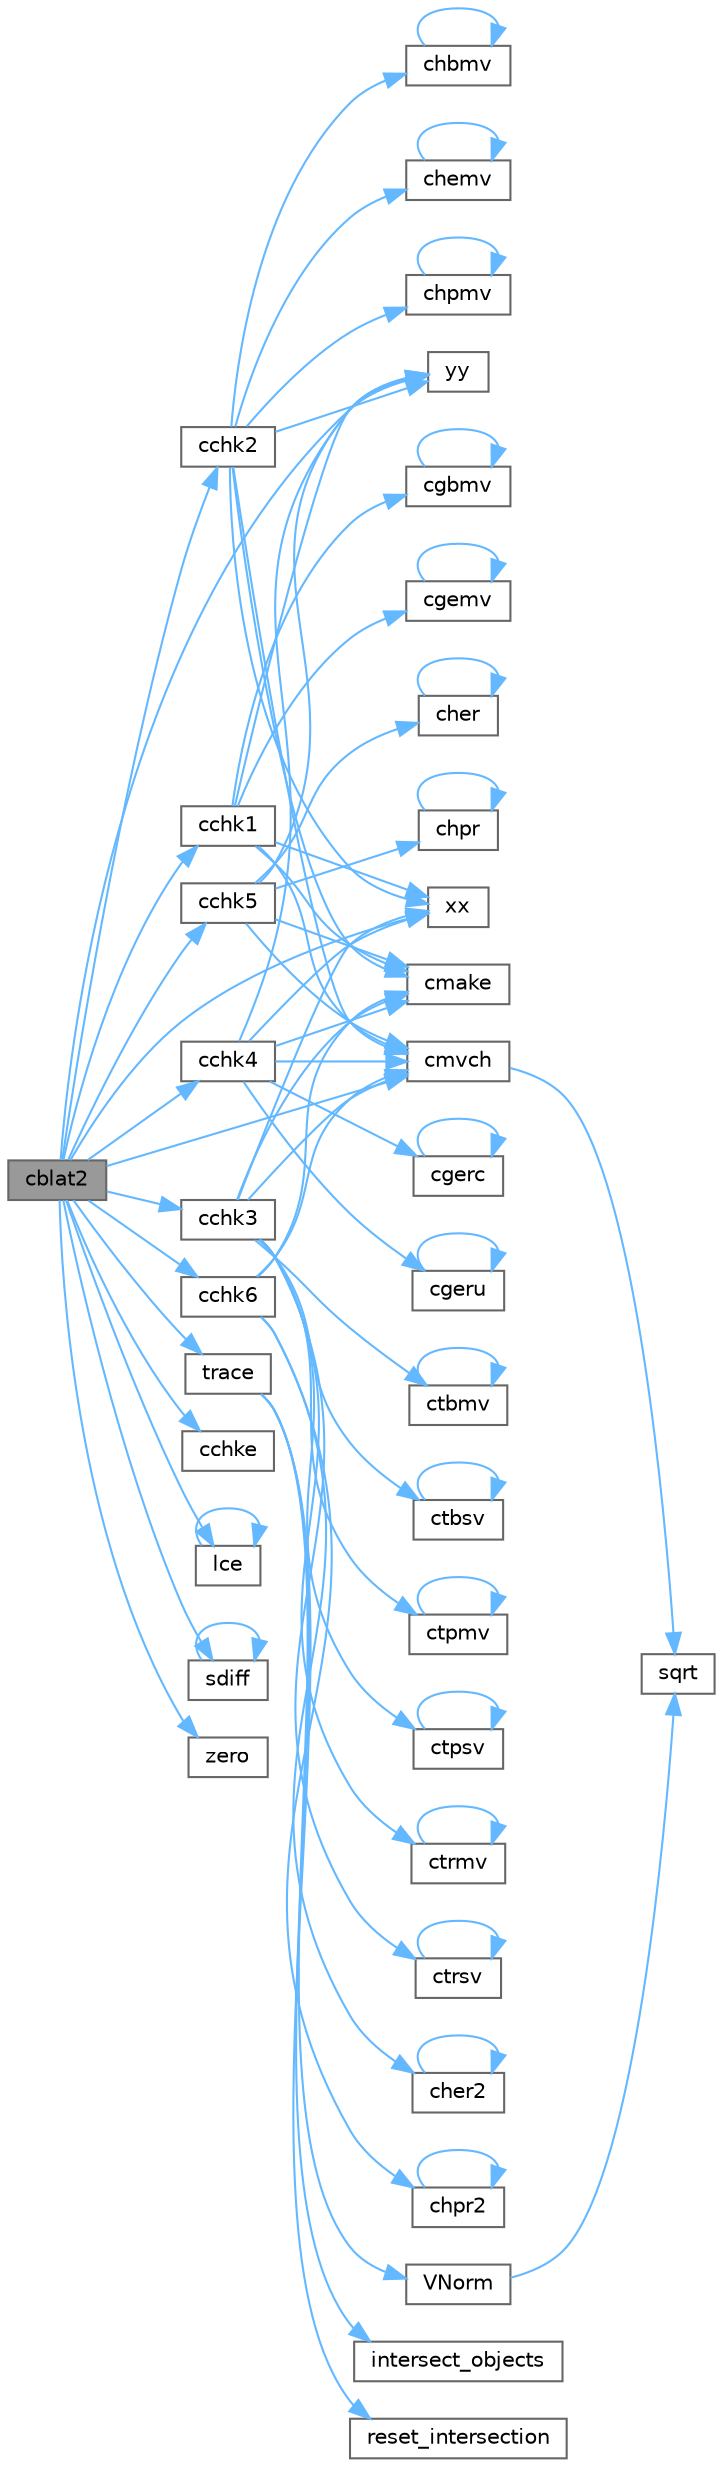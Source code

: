 digraph "cblat2"
{
 // LATEX_PDF_SIZE
  bgcolor="transparent";
  edge [fontname=Helvetica,fontsize=10,labelfontname=Helvetica,labelfontsize=10];
  node [fontname=Helvetica,fontsize=10,shape=box,height=0.2,width=0.4];
  rankdir="LR";
  Node1 [id="Node000001",label="cblat2",height=0.2,width=0.4,color="gray40", fillcolor="grey60", style="filled", fontcolor="black",tooltip="CBLAT2"];
  Node1 -> Node2 [id="edge76_Node000001_Node000002",color="steelblue1",style="solid",tooltip=" "];
  Node2 [id="Node000002",label="cchk1",height=0.2,width=0.4,color="grey40", fillcolor="white", style="filled",URL="$cblat2_8f.html#a2fecab6ae4d59b254d6503ac9fd17ef4",tooltip=" "];
  Node2 -> Node3 [id="edge77_Node000002_Node000003",color="steelblue1",style="solid",tooltip=" "];
  Node3 [id="Node000003",label="cgbmv",height=0.2,width=0.4,color="grey40", fillcolor="white", style="filled",URL="$bench_2btl_2libs_2_b_l_a_s_2blas_8h.html#a572b66cab642078716863bf6eedfc988",tooltip=" "];
  Node3 -> Node3 [id="edge78_Node000003_Node000003",color="steelblue1",style="solid",tooltip=" "];
  Node2 -> Node4 [id="edge79_Node000002_Node000004",color="steelblue1",style="solid",tooltip=" "];
  Node4 [id="Node000004",label="cgemv",height=0.2,width=0.4,color="grey40", fillcolor="white", style="filled",URL="$bench_2btl_2libs_2_b_l_a_s_2blas_8h.html#aa307f5dca3428c5085f411b994ccac4d",tooltip=" "];
  Node4 -> Node4 [id="edge80_Node000004_Node000004",color="steelblue1",style="solid",tooltip=" "];
  Node2 -> Node5 [id="edge81_Node000002_Node000005",color="steelblue1",style="solid",tooltip=" "];
  Node5 [id="Node000005",label="cmake",height=0.2,width=0.4,color="grey40", fillcolor="white", style="filled",URL="$cblat2_8f.html#a02c505d1046fe3c18a9f17c1f1dc6b51",tooltip=" "];
  Node2 -> Node6 [id="edge82_Node000002_Node000006",color="steelblue1",style="solid",tooltip=" "];
  Node6 [id="Node000006",label="cmvch",height=0.2,width=0.4,color="grey40", fillcolor="white", style="filled",URL="$cblat2_8f.html#a5b40670e8d60a433919dc70132c4098c",tooltip=" "];
  Node6 -> Node7 [id="edge83_Node000006_Node000007",color="steelblue1",style="solid",tooltip=" "];
  Node7 [id="Node000007",label="sqrt",height=0.2,width=0.4,color="grey40", fillcolor="white", style="filled",URL="$_array_cwise_unary_ops_8h.html#a656b9217a2fcb6de59dc8d1eb3079cc7",tooltip=" "];
  Node2 -> Node8 [id="edge84_Node000002_Node000008",color="steelblue1",style="solid",tooltip=" "];
  Node8 [id="Node000008",label="xx",height=0.2,width=0.4,color="grey40", fillcolor="white", style="filled",URL="$core_2swizzle__2_8inl_8h.html#aae49af6726dec52213c1b49977caf958",tooltip=" "];
  Node2 -> Node9 [id="edge85_Node000002_Node000009",color="steelblue1",style="solid",tooltip=" "];
  Node9 [id="Node000009",label="yy",height=0.2,width=0.4,color="grey40", fillcolor="white", style="filled",URL="$core_2swizzle__2_8inl_8h.html#ad4d826276d84a23b3d6c937b46040636",tooltip=" "];
  Node1 -> Node10 [id="edge86_Node000001_Node000010",color="steelblue1",style="solid",tooltip=" "];
  Node10 [id="Node000010",label="cchk2",height=0.2,width=0.4,color="grey40", fillcolor="white", style="filled",URL="$cblat2_8f.html#a13885a14eb66baeebf5af14c82dfed3f",tooltip=" "];
  Node10 -> Node11 [id="edge87_Node000010_Node000011",color="steelblue1",style="solid",tooltip=" "];
  Node11 [id="Node000011",label="chbmv",height=0.2,width=0.4,color="grey40", fillcolor="white", style="filled",URL="$bench_2btl_2libs_2_b_l_a_s_2blas_8h.html#a3e906244aa384fc1780a41bbcdb862d2",tooltip=" "];
  Node11 -> Node11 [id="edge88_Node000011_Node000011",color="steelblue1",style="solid",tooltip=" "];
  Node10 -> Node12 [id="edge89_Node000010_Node000012",color="steelblue1",style="solid",tooltip=" "];
  Node12 [id="Node000012",label="chemv",height=0.2,width=0.4,color="grey40", fillcolor="white", style="filled",URL="$bench_2btl_2libs_2_b_l_a_s_2blas_8h.html#a44273bf75494e36fec88e8e83dc00e58",tooltip=" "];
  Node12 -> Node12 [id="edge90_Node000012_Node000012",color="steelblue1",style="solid",tooltip=" "];
  Node10 -> Node13 [id="edge91_Node000010_Node000013",color="steelblue1",style="solid",tooltip=" "];
  Node13 [id="Node000013",label="chpmv",height=0.2,width=0.4,color="grey40", fillcolor="white", style="filled",URL="$bench_2btl_2libs_2_b_l_a_s_2blas_8h.html#abfb4e8601ebac1c95857f8559b5acad6",tooltip=" "];
  Node13 -> Node13 [id="edge92_Node000013_Node000013",color="steelblue1",style="solid",tooltip=" "];
  Node10 -> Node5 [id="edge93_Node000010_Node000005",color="steelblue1",style="solid",tooltip=" "];
  Node10 -> Node6 [id="edge94_Node000010_Node000006",color="steelblue1",style="solid",tooltip=" "];
  Node10 -> Node8 [id="edge95_Node000010_Node000008",color="steelblue1",style="solid",tooltip=" "];
  Node10 -> Node9 [id="edge96_Node000010_Node000009",color="steelblue1",style="solid",tooltip=" "];
  Node1 -> Node14 [id="edge97_Node000001_Node000014",color="steelblue1",style="solid",tooltip=" "];
  Node14 [id="Node000014",label="cchk3",height=0.2,width=0.4,color="grey40", fillcolor="white", style="filled",URL="$cblat2_8f.html#ac5ff5a505ec3c60e9d8bfa84b671254f",tooltip=" "];
  Node14 -> Node5 [id="edge98_Node000014_Node000005",color="steelblue1",style="solid",tooltip=" "];
  Node14 -> Node6 [id="edge99_Node000014_Node000006",color="steelblue1",style="solid",tooltip=" "];
  Node14 -> Node15 [id="edge100_Node000014_Node000015",color="steelblue1",style="solid",tooltip=" "];
  Node15 [id="Node000015",label="ctbmv",height=0.2,width=0.4,color="grey40", fillcolor="white", style="filled",URL="$bench_2btl_2libs_2_b_l_a_s_2blas_8h.html#a483969ef418d814000083936a198312b",tooltip=" "];
  Node15 -> Node15 [id="edge101_Node000015_Node000015",color="steelblue1",style="solid",tooltip=" "];
  Node14 -> Node16 [id="edge102_Node000014_Node000016",color="steelblue1",style="solid",tooltip=" "];
  Node16 [id="Node000016",label="ctbsv",height=0.2,width=0.4,color="grey40", fillcolor="white", style="filled",URL="$bench_2btl_2libs_2_b_l_a_s_2blas_8h.html#a20d77537508d61425105ab7251820fed",tooltip=" "];
  Node16 -> Node16 [id="edge103_Node000016_Node000016",color="steelblue1",style="solid",tooltip=" "];
  Node14 -> Node17 [id="edge104_Node000014_Node000017",color="steelblue1",style="solid",tooltip=" "];
  Node17 [id="Node000017",label="ctpmv",height=0.2,width=0.4,color="grey40", fillcolor="white", style="filled",URL="$bench_2btl_2libs_2_b_l_a_s_2blas_8h.html#a86f75227f23ed202b9df647e7e960700",tooltip=" "];
  Node17 -> Node17 [id="edge105_Node000017_Node000017",color="steelblue1",style="solid",tooltip=" "];
  Node14 -> Node18 [id="edge106_Node000014_Node000018",color="steelblue1",style="solid",tooltip=" "];
  Node18 [id="Node000018",label="ctpsv",height=0.2,width=0.4,color="grey40", fillcolor="white", style="filled",URL="$bench_2btl_2libs_2_b_l_a_s_2blas_8h.html#a0dc61747f0f50dcf59c8ece7a44da2cb",tooltip=" "];
  Node18 -> Node18 [id="edge107_Node000018_Node000018",color="steelblue1",style="solid",tooltip=" "];
  Node14 -> Node19 [id="edge108_Node000014_Node000019",color="steelblue1",style="solid",tooltip=" "];
  Node19 [id="Node000019",label="ctrmv",height=0.2,width=0.4,color="grey40", fillcolor="white", style="filled",URL="$bench_2btl_2libs_2_b_l_a_s_2blas_8h.html#a43c93a53ecdd20c2617f231bb7cd8005",tooltip=" "];
  Node19 -> Node19 [id="edge109_Node000019_Node000019",color="steelblue1",style="solid",tooltip=" "];
  Node14 -> Node20 [id="edge110_Node000014_Node000020",color="steelblue1",style="solid",tooltip=" "];
  Node20 [id="Node000020",label="ctrsv",height=0.2,width=0.4,color="grey40", fillcolor="white", style="filled",URL="$bench_2btl_2libs_2_b_l_a_s_2blas_8h.html#ab3139f045f26a6524d3a07a656b37ee8",tooltip=" "];
  Node20 -> Node20 [id="edge111_Node000020_Node000020",color="steelblue1",style="solid",tooltip=" "];
  Node14 -> Node8 [id="edge112_Node000014_Node000008",color="steelblue1",style="solid",tooltip=" "];
  Node1 -> Node21 [id="edge113_Node000001_Node000021",color="steelblue1",style="solid",tooltip=" "];
  Node21 [id="Node000021",label="cchk4",height=0.2,width=0.4,color="grey40", fillcolor="white", style="filled",URL="$cblat2_8f.html#ac37dea32696a59970a4e68349bb59c29",tooltip=" "];
  Node21 -> Node22 [id="edge114_Node000021_Node000022",color="steelblue1",style="solid",tooltip=" "];
  Node22 [id="Node000022",label="cgerc",height=0.2,width=0.4,color="grey40", fillcolor="white", style="filled",URL="$bench_2btl_2libs_2_b_l_a_s_2blas_8h.html#a0662e1c212caab3772857b57aa00c288",tooltip=" "];
  Node22 -> Node22 [id="edge115_Node000022_Node000022",color="steelblue1",style="solid",tooltip=" "];
  Node21 -> Node23 [id="edge116_Node000021_Node000023",color="steelblue1",style="solid",tooltip=" "];
  Node23 [id="Node000023",label="cgeru",height=0.2,width=0.4,color="grey40", fillcolor="white", style="filled",URL="$bench_2btl_2libs_2_b_l_a_s_2blas_8h.html#a216c57271d57d23c1655295b26c67adb",tooltip=" "];
  Node23 -> Node23 [id="edge117_Node000023_Node000023",color="steelblue1",style="solid",tooltip=" "];
  Node21 -> Node5 [id="edge118_Node000021_Node000005",color="steelblue1",style="solid",tooltip=" "];
  Node21 -> Node6 [id="edge119_Node000021_Node000006",color="steelblue1",style="solid",tooltip=" "];
  Node21 -> Node8 [id="edge120_Node000021_Node000008",color="steelblue1",style="solid",tooltip=" "];
  Node21 -> Node9 [id="edge121_Node000021_Node000009",color="steelblue1",style="solid",tooltip=" "];
  Node1 -> Node24 [id="edge122_Node000001_Node000024",color="steelblue1",style="solid",tooltip=" "];
  Node24 [id="Node000024",label="cchk5",height=0.2,width=0.4,color="grey40", fillcolor="white", style="filled",URL="$cblat2_8f.html#a070837fdaf3e4296f91637335342998b",tooltip=" "];
  Node24 -> Node25 [id="edge123_Node000024_Node000025",color="steelblue1",style="solid",tooltip=" "];
  Node25 [id="Node000025",label="cher",height=0.2,width=0.4,color="grey40", fillcolor="white", style="filled",URL="$bench_2btl_2libs_2_b_l_a_s_2blas_8h.html#a043fc8c7426c498b0f0c805eaecd2211",tooltip=" "];
  Node25 -> Node25 [id="edge124_Node000025_Node000025",color="steelblue1",style="solid",tooltip=" "];
  Node24 -> Node26 [id="edge125_Node000024_Node000026",color="steelblue1",style="solid",tooltip=" "];
  Node26 [id="Node000026",label="chpr",height=0.2,width=0.4,color="grey40", fillcolor="white", style="filled",URL="$bench_2btl_2libs_2_b_l_a_s_2blas_8h.html#ac151a4c779627abab166590fbc2351d6",tooltip=" "];
  Node26 -> Node26 [id="edge126_Node000026_Node000026",color="steelblue1",style="solid",tooltip=" "];
  Node24 -> Node5 [id="edge127_Node000024_Node000005",color="steelblue1",style="solid",tooltip=" "];
  Node24 -> Node6 [id="edge128_Node000024_Node000006",color="steelblue1",style="solid",tooltip=" "];
  Node24 -> Node9 [id="edge129_Node000024_Node000009",color="steelblue1",style="solid",tooltip=" "];
  Node1 -> Node27 [id="edge130_Node000001_Node000027",color="steelblue1",style="solid",tooltip=" "];
  Node27 [id="Node000027",label="cchk6",height=0.2,width=0.4,color="grey40", fillcolor="white", style="filled",URL="$cblat2_8f.html#a2a2bc100cc02ab252ba463c92c62902c",tooltip=" "];
  Node27 -> Node28 [id="edge131_Node000027_Node000028",color="steelblue1",style="solid",tooltip=" "];
  Node28 [id="Node000028",label="cher2",height=0.2,width=0.4,color="grey40", fillcolor="white", style="filled",URL="$bench_2btl_2libs_2_b_l_a_s_2blas_8h.html#ac1b242afb89b2ac3c1a8368663f01649",tooltip=" "];
  Node28 -> Node28 [id="edge132_Node000028_Node000028",color="steelblue1",style="solid",tooltip=" "];
  Node27 -> Node29 [id="edge133_Node000027_Node000029",color="steelblue1",style="solid",tooltip=" "];
  Node29 [id="Node000029",label="chpr2",height=0.2,width=0.4,color="grey40", fillcolor="white", style="filled",URL="$bench_2btl_2libs_2_b_l_a_s_2blas_8h.html#ae0a88da40bcbba20a9b135f4754ed6c8",tooltip=" "];
  Node29 -> Node29 [id="edge134_Node000029_Node000029",color="steelblue1",style="solid",tooltip=" "];
  Node27 -> Node5 [id="edge135_Node000027_Node000005",color="steelblue1",style="solid",tooltip=" "];
  Node27 -> Node6 [id="edge136_Node000027_Node000006",color="steelblue1",style="solid",tooltip=" "];
  Node1 -> Node30 [id="edge137_Node000001_Node000030",color="steelblue1",style="solid",tooltip=" "];
  Node30 [id="Node000030",label="cchke",height=0.2,width=0.4,color="grey40", fillcolor="white", style="filled",URL="$cblat2_8f.html#a8b3a1a818f678e0968a7d3e789357360",tooltip=" "];
  Node1 -> Node6 [id="edge138_Node000001_Node000006",color="steelblue1",style="solid",tooltip=" "];
  Node1 -> Node31 [id="edge139_Node000001_Node000031",color="steelblue1",style="solid",tooltip=" "];
  Node31 [id="Node000031",label="lce",height=0.2,width=0.4,color="grey40", fillcolor="white", style="filled",URL="$cblat2_8f.html#a5d0e9731dc273c4630236f27a7f1c50b",tooltip=" "];
  Node31 -> Node31 [id="edge140_Node000031_Node000031",color="steelblue1",style="solid",tooltip=" "];
  Node1 -> Node32 [id="edge141_Node000001_Node000032",color="steelblue1",style="solid",tooltip=" "];
  Node32 [id="Node000032",label="sdiff",height=0.2,width=0.4,color="grey40", fillcolor="white", style="filled",URL="$cblat1_8f.html#a6540d8aecca28f65857d818bf95286a9",tooltip=" "];
  Node32 -> Node32 [id="edge142_Node000032_Node000032",color="steelblue1",style="solid",tooltip=" "];
  Node1 -> Node33 [id="edge143_Node000001_Node000033",color="steelblue1",style="solid",tooltip=" "];
  Node33 [id="Node000033",label="trace",height=0.2,width=0.4,color="grey40", fillcolor="white", style="filled",URL="$trace__rest_8cpp.html#ac4e1b6df3fd0c30f8a37a1b8b2aa0047",tooltip=" "];
  Node33 -> Node34 [id="edge144_Node000033_Node000034",color="steelblue1",style="solid",tooltip=" "];
  Node34 [id="Node000034",label="intersect_objects",height=0.2,width=0.4,color="grey40", fillcolor="white", style="filled",URL="$intersect_8cpp.html#a5ee1bf2bcee979cee65cdfd032be6cf1",tooltip=" "];
  Node33 -> Node35 [id="edge145_Node000033_Node000035",color="steelblue1",style="solid",tooltip=" "];
  Node35 [id="Node000035",label="reset_intersection",height=0.2,width=0.4,color="grey40", fillcolor="white", style="filled",URL="$intersect_8cpp.html#a5648f23bba47195c7428937a47d2c1ed",tooltip=" "];
  Node33 -> Node36 [id="edge146_Node000033_Node000036",color="steelblue1",style="solid",tooltip=" "];
  Node36 [id="Node000036",label="VNorm",height=0.2,width=0.4,color="grey40", fillcolor="white", style="filled",URL="$vector_8cpp.html#ac8a6404fc67035bd2124e30b9c60d24a",tooltip=" "];
  Node36 -> Node7 [id="edge147_Node000036_Node000007",color="steelblue1",style="solid",tooltip=" "];
  Node1 -> Node8 [id="edge148_Node000001_Node000008",color="steelblue1",style="solid",tooltip=" "];
  Node1 -> Node9 [id="edge149_Node000001_Node000009",color="steelblue1",style="solid",tooltip=" "];
  Node1 -> Node37 [id="edge150_Node000001_Node000037",color="steelblue1",style="solid",tooltip=" "];
  Node37 [id="Node000037",label="zero",height=0.2,width=0.4,color="grey40", fillcolor="white", style="filled",URL="$svd__common_8h.html#a4a86f5596ff1afa9113ff6cc07a60453",tooltip=" "];
}
